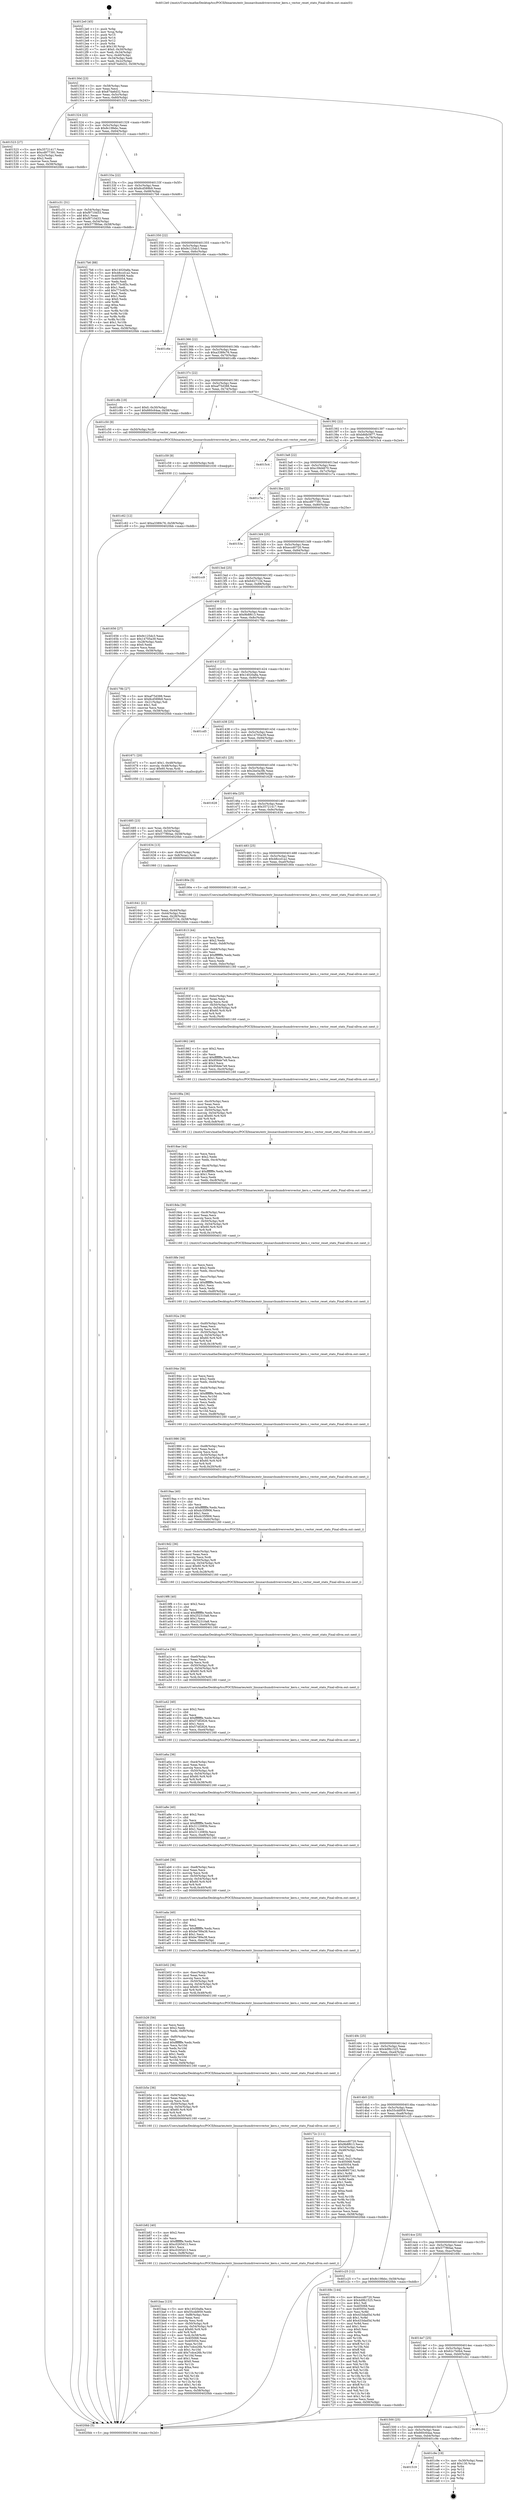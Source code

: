 digraph "0x4012e0" {
  label = "0x4012e0 (/mnt/c/Users/mathe/Desktop/tcc/POCII/binaries/extr_linuxarchumdriversvector_kern.c_vector_reset_stats_Final-ollvm.out::main(0))"
  labelloc = "t"
  node[shape=record]

  Entry [label="",width=0.3,height=0.3,shape=circle,fillcolor=black,style=filled]
  "0x40130d" [label="{
     0x40130d [23]\l
     | [instrs]\l
     &nbsp;&nbsp;0x40130d \<+3\>: mov -0x58(%rbp),%eax\l
     &nbsp;&nbsp;0x401310 \<+2\>: mov %eax,%ecx\l
     &nbsp;&nbsp;0x401312 \<+6\>: sub $0x874a6d32,%ecx\l
     &nbsp;&nbsp;0x401318 \<+3\>: mov %eax,-0x5c(%rbp)\l
     &nbsp;&nbsp;0x40131b \<+3\>: mov %ecx,-0x60(%rbp)\l
     &nbsp;&nbsp;0x40131e \<+6\>: je 0000000000401523 \<main+0x243\>\l
  }"]
  "0x401523" [label="{
     0x401523 [27]\l
     | [instrs]\l
     &nbsp;&nbsp;0x401523 \<+5\>: mov $0x35721417,%eax\l
     &nbsp;&nbsp;0x401528 \<+5\>: mov $0xcd977391,%ecx\l
     &nbsp;&nbsp;0x40152d \<+3\>: mov -0x2c(%rbp),%edx\l
     &nbsp;&nbsp;0x401530 \<+3\>: cmp $0x2,%edx\l
     &nbsp;&nbsp;0x401533 \<+3\>: cmovne %ecx,%eax\l
     &nbsp;&nbsp;0x401536 \<+3\>: mov %eax,-0x58(%rbp)\l
     &nbsp;&nbsp;0x401539 \<+5\>: jmp 00000000004020bb \<main+0xddb\>\l
  }"]
  "0x401324" [label="{
     0x401324 [22]\l
     | [instrs]\l
     &nbsp;&nbsp;0x401324 \<+5\>: jmp 0000000000401329 \<main+0x49\>\l
     &nbsp;&nbsp;0x401329 \<+3\>: mov -0x5c(%rbp),%eax\l
     &nbsp;&nbsp;0x40132c \<+5\>: sub $0x8c19febc,%eax\l
     &nbsp;&nbsp;0x401331 \<+3\>: mov %eax,-0x64(%rbp)\l
     &nbsp;&nbsp;0x401334 \<+6\>: je 0000000000401c31 \<main+0x951\>\l
  }"]
  "0x4020bb" [label="{
     0x4020bb [5]\l
     | [instrs]\l
     &nbsp;&nbsp;0x4020bb \<+5\>: jmp 000000000040130d \<main+0x2d\>\l
  }"]
  "0x4012e0" [label="{
     0x4012e0 [45]\l
     | [instrs]\l
     &nbsp;&nbsp;0x4012e0 \<+1\>: push %rbp\l
     &nbsp;&nbsp;0x4012e1 \<+3\>: mov %rsp,%rbp\l
     &nbsp;&nbsp;0x4012e4 \<+2\>: push %r15\l
     &nbsp;&nbsp;0x4012e6 \<+2\>: push %r14\l
     &nbsp;&nbsp;0x4012e8 \<+2\>: push %r12\l
     &nbsp;&nbsp;0x4012ea \<+1\>: push %rbx\l
     &nbsp;&nbsp;0x4012eb \<+7\>: sub $0x130,%rsp\l
     &nbsp;&nbsp;0x4012f2 \<+7\>: movl $0x0,-0x30(%rbp)\l
     &nbsp;&nbsp;0x4012f9 \<+3\>: mov %edi,-0x34(%rbp)\l
     &nbsp;&nbsp;0x4012fc \<+4\>: mov %rsi,-0x40(%rbp)\l
     &nbsp;&nbsp;0x401300 \<+3\>: mov -0x34(%rbp),%edi\l
     &nbsp;&nbsp;0x401303 \<+3\>: mov %edi,-0x2c(%rbp)\l
     &nbsp;&nbsp;0x401306 \<+7\>: movl $0x874a6d32,-0x58(%rbp)\l
  }"]
  Exit [label="",width=0.3,height=0.3,shape=circle,fillcolor=black,style=filled,peripheries=2]
  "0x401c31" [label="{
     0x401c31 [31]\l
     | [instrs]\l
     &nbsp;&nbsp;0x401c31 \<+3\>: mov -0x54(%rbp),%eax\l
     &nbsp;&nbsp;0x401c34 \<+5\>: sub $0xf9710d33,%eax\l
     &nbsp;&nbsp;0x401c39 \<+3\>: add $0x1,%eax\l
     &nbsp;&nbsp;0x401c3c \<+5\>: add $0xf9710d33,%eax\l
     &nbsp;&nbsp;0x401c41 \<+3\>: mov %eax,-0x54(%rbp)\l
     &nbsp;&nbsp;0x401c44 \<+7\>: movl $0x577f60ae,-0x58(%rbp)\l
     &nbsp;&nbsp;0x401c4b \<+5\>: jmp 00000000004020bb \<main+0xddb\>\l
  }"]
  "0x40133a" [label="{
     0x40133a [22]\l
     | [instrs]\l
     &nbsp;&nbsp;0x40133a \<+5\>: jmp 000000000040133f \<main+0x5f\>\l
     &nbsp;&nbsp;0x40133f \<+3\>: mov -0x5c(%rbp),%eax\l
     &nbsp;&nbsp;0x401342 \<+5\>: sub $0x8cd589b9,%eax\l
     &nbsp;&nbsp;0x401347 \<+3\>: mov %eax,-0x68(%rbp)\l
     &nbsp;&nbsp;0x40134a \<+6\>: je 00000000004017b6 \<main+0x4d6\>\l
  }"]
  "0x401519" [label="{
     0x401519\l
  }", style=dashed]
  "0x4017b6" [label="{
     0x4017b6 [88]\l
     | [instrs]\l
     &nbsp;&nbsp;0x4017b6 \<+5\>: mov $0x14020a8a,%eax\l
     &nbsp;&nbsp;0x4017bb \<+5\>: mov $0x48ccd1a2,%ecx\l
     &nbsp;&nbsp;0x4017c0 \<+7\>: mov 0x405068,%edx\l
     &nbsp;&nbsp;0x4017c7 \<+7\>: mov 0x405054,%esi\l
     &nbsp;&nbsp;0x4017ce \<+2\>: mov %edx,%edi\l
     &nbsp;&nbsp;0x4017d0 \<+6\>: sub $0x773c6f3c,%edi\l
     &nbsp;&nbsp;0x4017d6 \<+3\>: sub $0x1,%edi\l
     &nbsp;&nbsp;0x4017d9 \<+6\>: add $0x773c6f3c,%edi\l
     &nbsp;&nbsp;0x4017df \<+3\>: imul %edi,%edx\l
     &nbsp;&nbsp;0x4017e2 \<+3\>: and $0x1,%edx\l
     &nbsp;&nbsp;0x4017e5 \<+3\>: cmp $0x0,%edx\l
     &nbsp;&nbsp;0x4017e8 \<+4\>: sete %r8b\l
     &nbsp;&nbsp;0x4017ec \<+3\>: cmp $0xa,%esi\l
     &nbsp;&nbsp;0x4017ef \<+4\>: setl %r9b\l
     &nbsp;&nbsp;0x4017f3 \<+3\>: mov %r8b,%r10b\l
     &nbsp;&nbsp;0x4017f6 \<+3\>: and %r9b,%r10b\l
     &nbsp;&nbsp;0x4017f9 \<+3\>: xor %r9b,%r8b\l
     &nbsp;&nbsp;0x4017fc \<+3\>: or %r8b,%r10b\l
     &nbsp;&nbsp;0x4017ff \<+4\>: test $0x1,%r10b\l
     &nbsp;&nbsp;0x401803 \<+3\>: cmovne %ecx,%eax\l
     &nbsp;&nbsp;0x401806 \<+3\>: mov %eax,-0x58(%rbp)\l
     &nbsp;&nbsp;0x401809 \<+5\>: jmp 00000000004020bb \<main+0xddb\>\l
  }"]
  "0x401350" [label="{
     0x401350 [22]\l
     | [instrs]\l
     &nbsp;&nbsp;0x401350 \<+5\>: jmp 0000000000401355 \<main+0x75\>\l
     &nbsp;&nbsp;0x401355 \<+3\>: mov -0x5c(%rbp),%eax\l
     &nbsp;&nbsp;0x401358 \<+5\>: sub $0x9c125dc3,%eax\l
     &nbsp;&nbsp;0x40135d \<+3\>: mov %eax,-0x6c(%rbp)\l
     &nbsp;&nbsp;0x401360 \<+6\>: je 0000000000401c6e \<main+0x98e\>\l
  }"]
  "0x401c9e" [label="{
     0x401c9e [19]\l
     | [instrs]\l
     &nbsp;&nbsp;0x401c9e \<+3\>: mov -0x30(%rbp),%eax\l
     &nbsp;&nbsp;0x401ca1 \<+7\>: add $0x130,%rsp\l
     &nbsp;&nbsp;0x401ca8 \<+1\>: pop %rbx\l
     &nbsp;&nbsp;0x401ca9 \<+2\>: pop %r12\l
     &nbsp;&nbsp;0x401cab \<+2\>: pop %r14\l
     &nbsp;&nbsp;0x401cad \<+2\>: pop %r15\l
     &nbsp;&nbsp;0x401caf \<+1\>: pop %rbp\l
     &nbsp;&nbsp;0x401cb0 \<+1\>: ret\l
  }"]
  "0x401c6e" [label="{
     0x401c6e\l
  }", style=dashed]
  "0x401366" [label="{
     0x401366 [22]\l
     | [instrs]\l
     &nbsp;&nbsp;0x401366 \<+5\>: jmp 000000000040136b \<main+0x8b\>\l
     &nbsp;&nbsp;0x40136b \<+3\>: mov -0x5c(%rbp),%eax\l
     &nbsp;&nbsp;0x40136e \<+5\>: sub $0xa3389c76,%eax\l
     &nbsp;&nbsp;0x401373 \<+3\>: mov %eax,-0x70(%rbp)\l
     &nbsp;&nbsp;0x401376 \<+6\>: je 0000000000401c8b \<main+0x9ab\>\l
  }"]
  "0x401500" [label="{
     0x401500 [25]\l
     | [instrs]\l
     &nbsp;&nbsp;0x401500 \<+5\>: jmp 0000000000401505 \<main+0x225\>\l
     &nbsp;&nbsp;0x401505 \<+3\>: mov -0x5c(%rbp),%eax\l
     &nbsp;&nbsp;0x401508 \<+5\>: sub $0x660c64aa,%eax\l
     &nbsp;&nbsp;0x40150d \<+6\>: mov %eax,-0xb4(%rbp)\l
     &nbsp;&nbsp;0x401513 \<+6\>: je 0000000000401c9e \<main+0x9be\>\l
  }"]
  "0x401c8b" [label="{
     0x401c8b [19]\l
     | [instrs]\l
     &nbsp;&nbsp;0x401c8b \<+7\>: movl $0x0,-0x30(%rbp)\l
     &nbsp;&nbsp;0x401c92 \<+7\>: movl $0x660c64aa,-0x58(%rbp)\l
     &nbsp;&nbsp;0x401c99 \<+5\>: jmp 00000000004020bb \<main+0xddb\>\l
  }"]
  "0x40137c" [label="{
     0x40137c [22]\l
     | [instrs]\l
     &nbsp;&nbsp;0x40137c \<+5\>: jmp 0000000000401381 \<main+0xa1\>\l
     &nbsp;&nbsp;0x401381 \<+3\>: mov -0x5c(%rbp),%eax\l
     &nbsp;&nbsp;0x401384 \<+5\>: sub $0xaf75d388,%eax\l
     &nbsp;&nbsp;0x401389 \<+3\>: mov %eax,-0x74(%rbp)\l
     &nbsp;&nbsp;0x40138c \<+6\>: je 0000000000401c50 \<main+0x970\>\l
  }"]
  "0x401cb1" [label="{
     0x401cb1\l
  }", style=dashed]
  "0x401c50" [label="{
     0x401c50 [9]\l
     | [instrs]\l
     &nbsp;&nbsp;0x401c50 \<+4\>: mov -0x50(%rbp),%rdi\l
     &nbsp;&nbsp;0x401c54 \<+5\>: call 0000000000401240 \<vector_reset_stats\>\l
     | [calls]\l
     &nbsp;&nbsp;0x401240 \{1\} (/mnt/c/Users/mathe/Desktop/tcc/POCII/binaries/extr_linuxarchumdriversvector_kern.c_vector_reset_stats_Final-ollvm.out::vector_reset_stats)\l
  }"]
  "0x401392" [label="{
     0x401392 [22]\l
     | [instrs]\l
     &nbsp;&nbsp;0x401392 \<+5\>: jmp 0000000000401397 \<main+0xb7\>\l
     &nbsp;&nbsp;0x401397 \<+3\>: mov -0x5c(%rbp),%eax\l
     &nbsp;&nbsp;0x40139a \<+5\>: sub $0xb8db5877,%eax\l
     &nbsp;&nbsp;0x40139f \<+3\>: mov %eax,-0x78(%rbp)\l
     &nbsp;&nbsp;0x4013a2 \<+6\>: je 00000000004015c4 \<main+0x2e4\>\l
  }"]
  "0x401c62" [label="{
     0x401c62 [12]\l
     | [instrs]\l
     &nbsp;&nbsp;0x401c62 \<+7\>: movl $0xa3389c76,-0x58(%rbp)\l
     &nbsp;&nbsp;0x401c69 \<+5\>: jmp 00000000004020bb \<main+0xddb\>\l
  }"]
  "0x4015c4" [label="{
     0x4015c4\l
  }", style=dashed]
  "0x4013a8" [label="{
     0x4013a8 [22]\l
     | [instrs]\l
     &nbsp;&nbsp;0x4013a8 \<+5\>: jmp 00000000004013ad \<main+0xcd\>\l
     &nbsp;&nbsp;0x4013ad \<+3\>: mov -0x5c(%rbp),%eax\l
     &nbsp;&nbsp;0x4013b0 \<+5\>: sub $0xc39d4670,%eax\l
     &nbsp;&nbsp;0x4013b5 \<+3\>: mov %eax,-0x7c(%rbp)\l
     &nbsp;&nbsp;0x4013b8 \<+6\>: je 0000000000401c7a \<main+0x99a\>\l
  }"]
  "0x401c59" [label="{
     0x401c59 [9]\l
     | [instrs]\l
     &nbsp;&nbsp;0x401c59 \<+4\>: mov -0x50(%rbp),%rdi\l
     &nbsp;&nbsp;0x401c5d \<+5\>: call 0000000000401030 \<free@plt\>\l
     | [calls]\l
     &nbsp;&nbsp;0x401030 \{1\} (unknown)\l
  }"]
  "0x401c7a" [label="{
     0x401c7a\l
  }", style=dashed]
  "0x4013be" [label="{
     0x4013be [22]\l
     | [instrs]\l
     &nbsp;&nbsp;0x4013be \<+5\>: jmp 00000000004013c3 \<main+0xe3\>\l
     &nbsp;&nbsp;0x4013c3 \<+3\>: mov -0x5c(%rbp),%eax\l
     &nbsp;&nbsp;0x4013c6 \<+5\>: sub $0xcd977391,%eax\l
     &nbsp;&nbsp;0x4013cb \<+3\>: mov %eax,-0x80(%rbp)\l
     &nbsp;&nbsp;0x4013ce \<+6\>: je 000000000040153e \<main+0x25e\>\l
  }"]
  "0x401baa" [label="{
     0x401baa [123]\l
     | [instrs]\l
     &nbsp;&nbsp;0x401baa \<+5\>: mov $0x14020a8a,%ecx\l
     &nbsp;&nbsp;0x401baf \<+5\>: mov $0x55cdd959,%edx\l
     &nbsp;&nbsp;0x401bb4 \<+6\>: mov -0xf8(%rbp),%esi\l
     &nbsp;&nbsp;0x401bba \<+3\>: imul %eax,%esi\l
     &nbsp;&nbsp;0x401bbd \<+3\>: movslq %esi,%rdi\l
     &nbsp;&nbsp;0x401bc0 \<+4\>: mov -0x50(%rbp),%r8\l
     &nbsp;&nbsp;0x401bc4 \<+4\>: movslq -0x54(%rbp),%r9\l
     &nbsp;&nbsp;0x401bc8 \<+4\>: imul $0x60,%r9,%r9\l
     &nbsp;&nbsp;0x401bcc \<+3\>: add %r9,%r8\l
     &nbsp;&nbsp;0x401bcf \<+4\>: mov %rdi,0x58(%r8)\l
     &nbsp;&nbsp;0x401bd3 \<+7\>: mov 0x405068,%eax\l
     &nbsp;&nbsp;0x401bda \<+7\>: mov 0x405054,%esi\l
     &nbsp;&nbsp;0x401be1 \<+3\>: mov %eax,%r10d\l
     &nbsp;&nbsp;0x401be4 \<+7\>: sub $0x7cdce26b,%r10d\l
     &nbsp;&nbsp;0x401beb \<+4\>: sub $0x1,%r10d\l
     &nbsp;&nbsp;0x401bef \<+7\>: add $0x7cdce26b,%r10d\l
     &nbsp;&nbsp;0x401bf6 \<+4\>: imul %r10d,%eax\l
     &nbsp;&nbsp;0x401bfa \<+3\>: and $0x1,%eax\l
     &nbsp;&nbsp;0x401bfd \<+3\>: cmp $0x0,%eax\l
     &nbsp;&nbsp;0x401c00 \<+4\>: sete %r11b\l
     &nbsp;&nbsp;0x401c04 \<+3\>: cmp $0xa,%esi\l
     &nbsp;&nbsp;0x401c07 \<+3\>: setl %bl\l
     &nbsp;&nbsp;0x401c0a \<+3\>: mov %r11b,%r14b\l
     &nbsp;&nbsp;0x401c0d \<+3\>: and %bl,%r14b\l
     &nbsp;&nbsp;0x401c10 \<+3\>: xor %bl,%r11b\l
     &nbsp;&nbsp;0x401c13 \<+3\>: or %r11b,%r14b\l
     &nbsp;&nbsp;0x401c16 \<+4\>: test $0x1,%r14b\l
     &nbsp;&nbsp;0x401c1a \<+3\>: cmovne %edx,%ecx\l
     &nbsp;&nbsp;0x401c1d \<+3\>: mov %ecx,-0x58(%rbp)\l
     &nbsp;&nbsp;0x401c20 \<+5\>: jmp 00000000004020bb \<main+0xddb\>\l
  }"]
  "0x40153e" [label="{
     0x40153e\l
  }", style=dashed]
  "0x4013d4" [label="{
     0x4013d4 [25]\l
     | [instrs]\l
     &nbsp;&nbsp;0x4013d4 \<+5\>: jmp 00000000004013d9 \<main+0xf9\>\l
     &nbsp;&nbsp;0x4013d9 \<+3\>: mov -0x5c(%rbp),%eax\l
     &nbsp;&nbsp;0x4013dc \<+5\>: sub $0xeccd0720,%eax\l
     &nbsp;&nbsp;0x4013e1 \<+6\>: mov %eax,-0x84(%rbp)\l
     &nbsp;&nbsp;0x4013e7 \<+6\>: je 0000000000401cc9 \<main+0x9e9\>\l
  }"]
  "0x401b82" [label="{
     0x401b82 [40]\l
     | [instrs]\l
     &nbsp;&nbsp;0x401b82 \<+5\>: mov $0x2,%ecx\l
     &nbsp;&nbsp;0x401b87 \<+1\>: cltd\l
     &nbsp;&nbsp;0x401b88 \<+2\>: idiv %ecx\l
     &nbsp;&nbsp;0x401b8a \<+6\>: imul $0xfffffffe,%edx,%ecx\l
     &nbsp;&nbsp;0x401b90 \<+6\>: sub $0xc0265d13,%ecx\l
     &nbsp;&nbsp;0x401b96 \<+3\>: add $0x1,%ecx\l
     &nbsp;&nbsp;0x401b99 \<+6\>: add $0xc0265d13,%ecx\l
     &nbsp;&nbsp;0x401b9f \<+6\>: mov %ecx,-0xf8(%rbp)\l
     &nbsp;&nbsp;0x401ba5 \<+5\>: call 0000000000401160 \<next_i\>\l
     | [calls]\l
     &nbsp;&nbsp;0x401160 \{1\} (/mnt/c/Users/mathe/Desktop/tcc/POCII/binaries/extr_linuxarchumdriversvector_kern.c_vector_reset_stats_Final-ollvm.out::next_i)\l
  }"]
  "0x401cc9" [label="{
     0x401cc9\l
  }", style=dashed]
  "0x4013ed" [label="{
     0x4013ed [25]\l
     | [instrs]\l
     &nbsp;&nbsp;0x4013ed \<+5\>: jmp 00000000004013f2 \<main+0x112\>\l
     &nbsp;&nbsp;0x4013f2 \<+3\>: mov -0x5c(%rbp),%eax\l
     &nbsp;&nbsp;0x4013f5 \<+5\>: sub $0xfc627134,%eax\l
     &nbsp;&nbsp;0x4013fa \<+6\>: mov %eax,-0x88(%rbp)\l
     &nbsp;&nbsp;0x401400 \<+6\>: je 0000000000401656 \<main+0x376\>\l
  }"]
  "0x401b5e" [label="{
     0x401b5e [36]\l
     | [instrs]\l
     &nbsp;&nbsp;0x401b5e \<+6\>: mov -0xf4(%rbp),%ecx\l
     &nbsp;&nbsp;0x401b64 \<+3\>: imul %eax,%ecx\l
     &nbsp;&nbsp;0x401b67 \<+3\>: movslq %ecx,%rdi\l
     &nbsp;&nbsp;0x401b6a \<+4\>: mov -0x50(%rbp),%r8\l
     &nbsp;&nbsp;0x401b6e \<+4\>: movslq -0x54(%rbp),%r9\l
     &nbsp;&nbsp;0x401b72 \<+4\>: imul $0x60,%r9,%r9\l
     &nbsp;&nbsp;0x401b76 \<+3\>: add %r9,%r8\l
     &nbsp;&nbsp;0x401b79 \<+4\>: mov %rdi,0x50(%r8)\l
     &nbsp;&nbsp;0x401b7d \<+5\>: call 0000000000401160 \<next_i\>\l
     | [calls]\l
     &nbsp;&nbsp;0x401160 \{1\} (/mnt/c/Users/mathe/Desktop/tcc/POCII/binaries/extr_linuxarchumdriversvector_kern.c_vector_reset_stats_Final-ollvm.out::next_i)\l
  }"]
  "0x401656" [label="{
     0x401656 [27]\l
     | [instrs]\l
     &nbsp;&nbsp;0x401656 \<+5\>: mov $0x9c125dc3,%eax\l
     &nbsp;&nbsp;0x40165b \<+5\>: mov $0x14705a39,%ecx\l
     &nbsp;&nbsp;0x401660 \<+3\>: mov -0x28(%rbp),%edx\l
     &nbsp;&nbsp;0x401663 \<+3\>: cmp $0x0,%edx\l
     &nbsp;&nbsp;0x401666 \<+3\>: cmove %ecx,%eax\l
     &nbsp;&nbsp;0x401669 \<+3\>: mov %eax,-0x58(%rbp)\l
     &nbsp;&nbsp;0x40166c \<+5\>: jmp 00000000004020bb \<main+0xddb\>\l
  }"]
  "0x401406" [label="{
     0x401406 [25]\l
     | [instrs]\l
     &nbsp;&nbsp;0x401406 \<+5\>: jmp 000000000040140b \<main+0x12b\>\l
     &nbsp;&nbsp;0x40140b \<+3\>: mov -0x5c(%rbp),%eax\l
     &nbsp;&nbsp;0x40140e \<+5\>: sub $0x9b8f613,%eax\l
     &nbsp;&nbsp;0x401413 \<+6\>: mov %eax,-0x8c(%rbp)\l
     &nbsp;&nbsp;0x401419 \<+6\>: je 000000000040179b \<main+0x4bb\>\l
  }"]
  "0x401b26" [label="{
     0x401b26 [56]\l
     | [instrs]\l
     &nbsp;&nbsp;0x401b26 \<+2\>: xor %ecx,%ecx\l
     &nbsp;&nbsp;0x401b28 \<+5\>: mov $0x2,%edx\l
     &nbsp;&nbsp;0x401b2d \<+6\>: mov %edx,-0xf0(%rbp)\l
     &nbsp;&nbsp;0x401b33 \<+1\>: cltd\l
     &nbsp;&nbsp;0x401b34 \<+6\>: mov -0xf0(%rbp),%esi\l
     &nbsp;&nbsp;0x401b3a \<+2\>: idiv %esi\l
     &nbsp;&nbsp;0x401b3c \<+6\>: imul $0xfffffffe,%edx,%edx\l
     &nbsp;&nbsp;0x401b42 \<+3\>: mov %ecx,%r10d\l
     &nbsp;&nbsp;0x401b45 \<+3\>: sub %edx,%r10d\l
     &nbsp;&nbsp;0x401b48 \<+2\>: mov %ecx,%edx\l
     &nbsp;&nbsp;0x401b4a \<+3\>: sub $0x1,%edx\l
     &nbsp;&nbsp;0x401b4d \<+3\>: add %edx,%r10d\l
     &nbsp;&nbsp;0x401b50 \<+3\>: sub %r10d,%ecx\l
     &nbsp;&nbsp;0x401b53 \<+6\>: mov %ecx,-0xf4(%rbp)\l
     &nbsp;&nbsp;0x401b59 \<+5\>: call 0000000000401160 \<next_i\>\l
     | [calls]\l
     &nbsp;&nbsp;0x401160 \{1\} (/mnt/c/Users/mathe/Desktop/tcc/POCII/binaries/extr_linuxarchumdriversvector_kern.c_vector_reset_stats_Final-ollvm.out::next_i)\l
  }"]
  "0x40179b" [label="{
     0x40179b [27]\l
     | [instrs]\l
     &nbsp;&nbsp;0x40179b \<+5\>: mov $0xaf75d388,%eax\l
     &nbsp;&nbsp;0x4017a0 \<+5\>: mov $0x8cd589b9,%ecx\l
     &nbsp;&nbsp;0x4017a5 \<+3\>: mov -0x21(%rbp),%dl\l
     &nbsp;&nbsp;0x4017a8 \<+3\>: test $0x1,%dl\l
     &nbsp;&nbsp;0x4017ab \<+3\>: cmovne %ecx,%eax\l
     &nbsp;&nbsp;0x4017ae \<+3\>: mov %eax,-0x58(%rbp)\l
     &nbsp;&nbsp;0x4017b1 \<+5\>: jmp 00000000004020bb \<main+0xddb\>\l
  }"]
  "0x40141f" [label="{
     0x40141f [25]\l
     | [instrs]\l
     &nbsp;&nbsp;0x40141f \<+5\>: jmp 0000000000401424 \<main+0x144\>\l
     &nbsp;&nbsp;0x401424 \<+3\>: mov -0x5c(%rbp),%eax\l
     &nbsp;&nbsp;0x401427 \<+5\>: sub $0x14020a8a,%eax\l
     &nbsp;&nbsp;0x40142c \<+6\>: mov %eax,-0x90(%rbp)\l
     &nbsp;&nbsp;0x401432 \<+6\>: je 0000000000401cd5 \<main+0x9f5\>\l
  }"]
  "0x401b02" [label="{
     0x401b02 [36]\l
     | [instrs]\l
     &nbsp;&nbsp;0x401b02 \<+6\>: mov -0xec(%rbp),%ecx\l
     &nbsp;&nbsp;0x401b08 \<+3\>: imul %eax,%ecx\l
     &nbsp;&nbsp;0x401b0b \<+3\>: movslq %ecx,%rdi\l
     &nbsp;&nbsp;0x401b0e \<+4\>: mov -0x50(%rbp),%r8\l
     &nbsp;&nbsp;0x401b12 \<+4\>: movslq -0x54(%rbp),%r9\l
     &nbsp;&nbsp;0x401b16 \<+4\>: imul $0x60,%r9,%r9\l
     &nbsp;&nbsp;0x401b1a \<+3\>: add %r9,%r8\l
     &nbsp;&nbsp;0x401b1d \<+4\>: mov %rdi,0x48(%r8)\l
     &nbsp;&nbsp;0x401b21 \<+5\>: call 0000000000401160 \<next_i\>\l
     | [calls]\l
     &nbsp;&nbsp;0x401160 \{1\} (/mnt/c/Users/mathe/Desktop/tcc/POCII/binaries/extr_linuxarchumdriversvector_kern.c_vector_reset_stats_Final-ollvm.out::next_i)\l
  }"]
  "0x401cd5" [label="{
     0x401cd5\l
  }", style=dashed]
  "0x401438" [label="{
     0x401438 [25]\l
     | [instrs]\l
     &nbsp;&nbsp;0x401438 \<+5\>: jmp 000000000040143d \<main+0x15d\>\l
     &nbsp;&nbsp;0x40143d \<+3\>: mov -0x5c(%rbp),%eax\l
     &nbsp;&nbsp;0x401440 \<+5\>: sub $0x14705a39,%eax\l
     &nbsp;&nbsp;0x401445 \<+6\>: mov %eax,-0x94(%rbp)\l
     &nbsp;&nbsp;0x40144b \<+6\>: je 0000000000401671 \<main+0x391\>\l
  }"]
  "0x401ada" [label="{
     0x401ada [40]\l
     | [instrs]\l
     &nbsp;&nbsp;0x401ada \<+5\>: mov $0x2,%ecx\l
     &nbsp;&nbsp;0x401adf \<+1\>: cltd\l
     &nbsp;&nbsp;0x401ae0 \<+2\>: idiv %ecx\l
     &nbsp;&nbsp;0x401ae2 \<+6\>: imul $0xfffffffe,%edx,%ecx\l
     &nbsp;&nbsp;0x401ae8 \<+6\>: sub $0xbe789a38,%ecx\l
     &nbsp;&nbsp;0x401aee \<+3\>: add $0x1,%ecx\l
     &nbsp;&nbsp;0x401af1 \<+6\>: add $0xbe789a38,%ecx\l
     &nbsp;&nbsp;0x401af7 \<+6\>: mov %ecx,-0xec(%rbp)\l
     &nbsp;&nbsp;0x401afd \<+5\>: call 0000000000401160 \<next_i\>\l
     | [calls]\l
     &nbsp;&nbsp;0x401160 \{1\} (/mnt/c/Users/mathe/Desktop/tcc/POCII/binaries/extr_linuxarchumdriversvector_kern.c_vector_reset_stats_Final-ollvm.out::next_i)\l
  }"]
  "0x401671" [label="{
     0x401671 [20]\l
     | [instrs]\l
     &nbsp;&nbsp;0x401671 \<+7\>: movl $0x1,-0x48(%rbp)\l
     &nbsp;&nbsp;0x401678 \<+4\>: movslq -0x48(%rbp),%rax\l
     &nbsp;&nbsp;0x40167c \<+4\>: imul $0x60,%rax,%rdi\l
     &nbsp;&nbsp;0x401680 \<+5\>: call 0000000000401050 \<malloc@plt\>\l
     | [calls]\l
     &nbsp;&nbsp;0x401050 \{1\} (unknown)\l
  }"]
  "0x401451" [label="{
     0x401451 [25]\l
     | [instrs]\l
     &nbsp;&nbsp;0x401451 \<+5\>: jmp 0000000000401456 \<main+0x176\>\l
     &nbsp;&nbsp;0x401456 \<+3\>: mov -0x5c(%rbp),%eax\l
     &nbsp;&nbsp;0x401459 \<+5\>: sub $0x2be5a3fb,%eax\l
     &nbsp;&nbsp;0x40145e \<+6\>: mov %eax,-0x98(%rbp)\l
     &nbsp;&nbsp;0x401464 \<+6\>: je 0000000000401628 \<main+0x348\>\l
  }"]
  "0x401ab6" [label="{
     0x401ab6 [36]\l
     | [instrs]\l
     &nbsp;&nbsp;0x401ab6 \<+6\>: mov -0xe8(%rbp),%ecx\l
     &nbsp;&nbsp;0x401abc \<+3\>: imul %eax,%ecx\l
     &nbsp;&nbsp;0x401abf \<+3\>: movslq %ecx,%rdi\l
     &nbsp;&nbsp;0x401ac2 \<+4\>: mov -0x50(%rbp),%r8\l
     &nbsp;&nbsp;0x401ac6 \<+4\>: movslq -0x54(%rbp),%r9\l
     &nbsp;&nbsp;0x401aca \<+4\>: imul $0x60,%r9,%r9\l
     &nbsp;&nbsp;0x401ace \<+3\>: add %r9,%r8\l
     &nbsp;&nbsp;0x401ad1 \<+4\>: mov %rdi,0x40(%r8)\l
     &nbsp;&nbsp;0x401ad5 \<+5\>: call 0000000000401160 \<next_i\>\l
     | [calls]\l
     &nbsp;&nbsp;0x401160 \{1\} (/mnt/c/Users/mathe/Desktop/tcc/POCII/binaries/extr_linuxarchumdriversvector_kern.c_vector_reset_stats_Final-ollvm.out::next_i)\l
  }"]
  "0x401628" [label="{
     0x401628\l
  }", style=dashed]
  "0x40146a" [label="{
     0x40146a [25]\l
     | [instrs]\l
     &nbsp;&nbsp;0x40146a \<+5\>: jmp 000000000040146f \<main+0x18f\>\l
     &nbsp;&nbsp;0x40146f \<+3\>: mov -0x5c(%rbp),%eax\l
     &nbsp;&nbsp;0x401472 \<+5\>: sub $0x35721417,%eax\l
     &nbsp;&nbsp;0x401477 \<+6\>: mov %eax,-0x9c(%rbp)\l
     &nbsp;&nbsp;0x40147d \<+6\>: je 0000000000401634 \<main+0x354\>\l
  }"]
  "0x401a8e" [label="{
     0x401a8e [40]\l
     | [instrs]\l
     &nbsp;&nbsp;0x401a8e \<+5\>: mov $0x2,%ecx\l
     &nbsp;&nbsp;0x401a93 \<+1\>: cltd\l
     &nbsp;&nbsp;0x401a94 \<+2\>: idiv %ecx\l
     &nbsp;&nbsp;0x401a96 \<+6\>: imul $0xfffffffe,%edx,%ecx\l
     &nbsp;&nbsp;0x401a9c \<+6\>: sub $0x3112085b,%ecx\l
     &nbsp;&nbsp;0x401aa2 \<+3\>: add $0x1,%ecx\l
     &nbsp;&nbsp;0x401aa5 \<+6\>: add $0x3112085b,%ecx\l
     &nbsp;&nbsp;0x401aab \<+6\>: mov %ecx,-0xe8(%rbp)\l
     &nbsp;&nbsp;0x401ab1 \<+5\>: call 0000000000401160 \<next_i\>\l
     | [calls]\l
     &nbsp;&nbsp;0x401160 \{1\} (/mnt/c/Users/mathe/Desktop/tcc/POCII/binaries/extr_linuxarchumdriversvector_kern.c_vector_reset_stats_Final-ollvm.out::next_i)\l
  }"]
  "0x401634" [label="{
     0x401634 [13]\l
     | [instrs]\l
     &nbsp;&nbsp;0x401634 \<+4\>: mov -0x40(%rbp),%rax\l
     &nbsp;&nbsp;0x401638 \<+4\>: mov 0x8(%rax),%rdi\l
     &nbsp;&nbsp;0x40163c \<+5\>: call 0000000000401060 \<atoi@plt\>\l
     | [calls]\l
     &nbsp;&nbsp;0x401060 \{1\} (unknown)\l
  }"]
  "0x401483" [label="{
     0x401483 [25]\l
     | [instrs]\l
     &nbsp;&nbsp;0x401483 \<+5\>: jmp 0000000000401488 \<main+0x1a8\>\l
     &nbsp;&nbsp;0x401488 \<+3\>: mov -0x5c(%rbp),%eax\l
     &nbsp;&nbsp;0x40148b \<+5\>: sub $0x48ccd1a2,%eax\l
     &nbsp;&nbsp;0x401490 \<+6\>: mov %eax,-0xa0(%rbp)\l
     &nbsp;&nbsp;0x401496 \<+6\>: je 000000000040180e \<main+0x52e\>\l
  }"]
  "0x401641" [label="{
     0x401641 [21]\l
     | [instrs]\l
     &nbsp;&nbsp;0x401641 \<+3\>: mov %eax,-0x44(%rbp)\l
     &nbsp;&nbsp;0x401644 \<+3\>: mov -0x44(%rbp),%eax\l
     &nbsp;&nbsp;0x401647 \<+3\>: mov %eax,-0x28(%rbp)\l
     &nbsp;&nbsp;0x40164a \<+7\>: movl $0xfc627134,-0x58(%rbp)\l
     &nbsp;&nbsp;0x401651 \<+5\>: jmp 00000000004020bb \<main+0xddb\>\l
  }"]
  "0x401685" [label="{
     0x401685 [23]\l
     | [instrs]\l
     &nbsp;&nbsp;0x401685 \<+4\>: mov %rax,-0x50(%rbp)\l
     &nbsp;&nbsp;0x401689 \<+7\>: movl $0x0,-0x54(%rbp)\l
     &nbsp;&nbsp;0x401690 \<+7\>: movl $0x577f60ae,-0x58(%rbp)\l
     &nbsp;&nbsp;0x401697 \<+5\>: jmp 00000000004020bb \<main+0xddb\>\l
  }"]
  "0x401a6a" [label="{
     0x401a6a [36]\l
     | [instrs]\l
     &nbsp;&nbsp;0x401a6a \<+6\>: mov -0xe4(%rbp),%ecx\l
     &nbsp;&nbsp;0x401a70 \<+3\>: imul %eax,%ecx\l
     &nbsp;&nbsp;0x401a73 \<+3\>: movslq %ecx,%rdi\l
     &nbsp;&nbsp;0x401a76 \<+4\>: mov -0x50(%rbp),%r8\l
     &nbsp;&nbsp;0x401a7a \<+4\>: movslq -0x54(%rbp),%r9\l
     &nbsp;&nbsp;0x401a7e \<+4\>: imul $0x60,%r9,%r9\l
     &nbsp;&nbsp;0x401a82 \<+3\>: add %r9,%r8\l
     &nbsp;&nbsp;0x401a85 \<+4\>: mov %rdi,0x38(%r8)\l
     &nbsp;&nbsp;0x401a89 \<+5\>: call 0000000000401160 \<next_i\>\l
     | [calls]\l
     &nbsp;&nbsp;0x401160 \{1\} (/mnt/c/Users/mathe/Desktop/tcc/POCII/binaries/extr_linuxarchumdriversvector_kern.c_vector_reset_stats_Final-ollvm.out::next_i)\l
  }"]
  "0x40180e" [label="{
     0x40180e [5]\l
     | [instrs]\l
     &nbsp;&nbsp;0x40180e \<+5\>: call 0000000000401160 \<next_i\>\l
     | [calls]\l
     &nbsp;&nbsp;0x401160 \{1\} (/mnt/c/Users/mathe/Desktop/tcc/POCII/binaries/extr_linuxarchumdriversvector_kern.c_vector_reset_stats_Final-ollvm.out::next_i)\l
  }"]
  "0x40149c" [label="{
     0x40149c [25]\l
     | [instrs]\l
     &nbsp;&nbsp;0x40149c \<+5\>: jmp 00000000004014a1 \<main+0x1c1\>\l
     &nbsp;&nbsp;0x4014a1 \<+3\>: mov -0x5c(%rbp),%eax\l
     &nbsp;&nbsp;0x4014a4 \<+5\>: sub $0x4d9b1525,%eax\l
     &nbsp;&nbsp;0x4014a9 \<+6\>: mov %eax,-0xa4(%rbp)\l
     &nbsp;&nbsp;0x4014af \<+6\>: je 000000000040172c \<main+0x44c\>\l
  }"]
  "0x401a42" [label="{
     0x401a42 [40]\l
     | [instrs]\l
     &nbsp;&nbsp;0x401a42 \<+5\>: mov $0x2,%ecx\l
     &nbsp;&nbsp;0x401a47 \<+1\>: cltd\l
     &nbsp;&nbsp;0x401a48 \<+2\>: idiv %ecx\l
     &nbsp;&nbsp;0x401a4a \<+6\>: imul $0xfffffffe,%edx,%ecx\l
     &nbsp;&nbsp;0x401a50 \<+6\>: add $0x57df2826,%ecx\l
     &nbsp;&nbsp;0x401a56 \<+3\>: add $0x1,%ecx\l
     &nbsp;&nbsp;0x401a59 \<+6\>: sub $0x57df2826,%ecx\l
     &nbsp;&nbsp;0x401a5f \<+6\>: mov %ecx,-0xe4(%rbp)\l
     &nbsp;&nbsp;0x401a65 \<+5\>: call 0000000000401160 \<next_i\>\l
     | [calls]\l
     &nbsp;&nbsp;0x401160 \{1\} (/mnt/c/Users/mathe/Desktop/tcc/POCII/binaries/extr_linuxarchumdriversvector_kern.c_vector_reset_stats_Final-ollvm.out::next_i)\l
  }"]
  "0x40172c" [label="{
     0x40172c [111]\l
     | [instrs]\l
     &nbsp;&nbsp;0x40172c \<+5\>: mov $0xeccd0720,%eax\l
     &nbsp;&nbsp;0x401731 \<+5\>: mov $0x9b8f613,%ecx\l
     &nbsp;&nbsp;0x401736 \<+3\>: mov -0x54(%rbp),%edx\l
     &nbsp;&nbsp;0x401739 \<+3\>: cmp -0x48(%rbp),%edx\l
     &nbsp;&nbsp;0x40173c \<+4\>: setl %sil\l
     &nbsp;&nbsp;0x401740 \<+4\>: and $0x1,%sil\l
     &nbsp;&nbsp;0x401744 \<+4\>: mov %sil,-0x21(%rbp)\l
     &nbsp;&nbsp;0x401748 \<+7\>: mov 0x405068,%edx\l
     &nbsp;&nbsp;0x40174f \<+7\>: mov 0x405054,%edi\l
     &nbsp;&nbsp;0x401756 \<+3\>: mov %edx,%r8d\l
     &nbsp;&nbsp;0x401759 \<+7\>: sub $0x90857341,%r8d\l
     &nbsp;&nbsp;0x401760 \<+4\>: sub $0x1,%r8d\l
     &nbsp;&nbsp;0x401764 \<+7\>: add $0x90857341,%r8d\l
     &nbsp;&nbsp;0x40176b \<+4\>: imul %r8d,%edx\l
     &nbsp;&nbsp;0x40176f \<+3\>: and $0x1,%edx\l
     &nbsp;&nbsp;0x401772 \<+3\>: cmp $0x0,%edx\l
     &nbsp;&nbsp;0x401775 \<+4\>: sete %sil\l
     &nbsp;&nbsp;0x401779 \<+3\>: cmp $0xa,%edi\l
     &nbsp;&nbsp;0x40177c \<+4\>: setl %r9b\l
     &nbsp;&nbsp;0x401780 \<+3\>: mov %sil,%r10b\l
     &nbsp;&nbsp;0x401783 \<+3\>: and %r9b,%r10b\l
     &nbsp;&nbsp;0x401786 \<+3\>: xor %r9b,%sil\l
     &nbsp;&nbsp;0x401789 \<+3\>: or %sil,%r10b\l
     &nbsp;&nbsp;0x40178c \<+4\>: test $0x1,%r10b\l
     &nbsp;&nbsp;0x401790 \<+3\>: cmovne %ecx,%eax\l
     &nbsp;&nbsp;0x401793 \<+3\>: mov %eax,-0x58(%rbp)\l
     &nbsp;&nbsp;0x401796 \<+5\>: jmp 00000000004020bb \<main+0xddb\>\l
  }"]
  "0x4014b5" [label="{
     0x4014b5 [25]\l
     | [instrs]\l
     &nbsp;&nbsp;0x4014b5 \<+5\>: jmp 00000000004014ba \<main+0x1da\>\l
     &nbsp;&nbsp;0x4014ba \<+3\>: mov -0x5c(%rbp),%eax\l
     &nbsp;&nbsp;0x4014bd \<+5\>: sub $0x55cdd959,%eax\l
     &nbsp;&nbsp;0x4014c2 \<+6\>: mov %eax,-0xa8(%rbp)\l
     &nbsp;&nbsp;0x4014c8 \<+6\>: je 0000000000401c25 \<main+0x945\>\l
  }"]
  "0x401a1e" [label="{
     0x401a1e [36]\l
     | [instrs]\l
     &nbsp;&nbsp;0x401a1e \<+6\>: mov -0xe0(%rbp),%ecx\l
     &nbsp;&nbsp;0x401a24 \<+3\>: imul %eax,%ecx\l
     &nbsp;&nbsp;0x401a27 \<+3\>: movslq %ecx,%rdi\l
     &nbsp;&nbsp;0x401a2a \<+4\>: mov -0x50(%rbp),%r8\l
     &nbsp;&nbsp;0x401a2e \<+4\>: movslq -0x54(%rbp),%r9\l
     &nbsp;&nbsp;0x401a32 \<+4\>: imul $0x60,%r9,%r9\l
     &nbsp;&nbsp;0x401a36 \<+3\>: add %r9,%r8\l
     &nbsp;&nbsp;0x401a39 \<+4\>: mov %rdi,0x30(%r8)\l
     &nbsp;&nbsp;0x401a3d \<+5\>: call 0000000000401160 \<next_i\>\l
     | [calls]\l
     &nbsp;&nbsp;0x401160 \{1\} (/mnt/c/Users/mathe/Desktop/tcc/POCII/binaries/extr_linuxarchumdriversvector_kern.c_vector_reset_stats_Final-ollvm.out::next_i)\l
  }"]
  "0x401c25" [label="{
     0x401c25 [12]\l
     | [instrs]\l
     &nbsp;&nbsp;0x401c25 \<+7\>: movl $0x8c19febc,-0x58(%rbp)\l
     &nbsp;&nbsp;0x401c2c \<+5\>: jmp 00000000004020bb \<main+0xddb\>\l
  }"]
  "0x4014ce" [label="{
     0x4014ce [25]\l
     | [instrs]\l
     &nbsp;&nbsp;0x4014ce \<+5\>: jmp 00000000004014d3 \<main+0x1f3\>\l
     &nbsp;&nbsp;0x4014d3 \<+3\>: mov -0x5c(%rbp),%eax\l
     &nbsp;&nbsp;0x4014d6 \<+5\>: sub $0x577f60ae,%eax\l
     &nbsp;&nbsp;0x4014db \<+6\>: mov %eax,-0xac(%rbp)\l
     &nbsp;&nbsp;0x4014e1 \<+6\>: je 000000000040169c \<main+0x3bc\>\l
  }"]
  "0x4019f6" [label="{
     0x4019f6 [40]\l
     | [instrs]\l
     &nbsp;&nbsp;0x4019f6 \<+5\>: mov $0x2,%ecx\l
     &nbsp;&nbsp;0x4019fb \<+1\>: cltd\l
     &nbsp;&nbsp;0x4019fc \<+2\>: idiv %ecx\l
     &nbsp;&nbsp;0x4019fe \<+6\>: imul $0xfffffffe,%edx,%ecx\l
     &nbsp;&nbsp;0x401a04 \<+6\>: sub $0x252310a8,%ecx\l
     &nbsp;&nbsp;0x401a0a \<+3\>: add $0x1,%ecx\l
     &nbsp;&nbsp;0x401a0d \<+6\>: add $0x252310a8,%ecx\l
     &nbsp;&nbsp;0x401a13 \<+6\>: mov %ecx,-0xe0(%rbp)\l
     &nbsp;&nbsp;0x401a19 \<+5\>: call 0000000000401160 \<next_i\>\l
     | [calls]\l
     &nbsp;&nbsp;0x401160 \{1\} (/mnt/c/Users/mathe/Desktop/tcc/POCII/binaries/extr_linuxarchumdriversvector_kern.c_vector_reset_stats_Final-ollvm.out::next_i)\l
  }"]
  "0x40169c" [label="{
     0x40169c [144]\l
     | [instrs]\l
     &nbsp;&nbsp;0x40169c \<+5\>: mov $0xeccd0720,%eax\l
     &nbsp;&nbsp;0x4016a1 \<+5\>: mov $0x4d9b1525,%ecx\l
     &nbsp;&nbsp;0x4016a6 \<+2\>: mov $0x1,%dl\l
     &nbsp;&nbsp;0x4016a8 \<+7\>: mov 0x405068,%esi\l
     &nbsp;&nbsp;0x4016af \<+7\>: mov 0x405054,%edi\l
     &nbsp;&nbsp;0x4016b6 \<+3\>: mov %esi,%r8d\l
     &nbsp;&nbsp;0x4016b9 \<+7\>: sub $0x433dad5d,%r8d\l
     &nbsp;&nbsp;0x4016c0 \<+4\>: sub $0x1,%r8d\l
     &nbsp;&nbsp;0x4016c4 \<+7\>: add $0x433dad5d,%r8d\l
     &nbsp;&nbsp;0x4016cb \<+4\>: imul %r8d,%esi\l
     &nbsp;&nbsp;0x4016cf \<+3\>: and $0x1,%esi\l
     &nbsp;&nbsp;0x4016d2 \<+3\>: cmp $0x0,%esi\l
     &nbsp;&nbsp;0x4016d5 \<+4\>: sete %r9b\l
     &nbsp;&nbsp;0x4016d9 \<+3\>: cmp $0xa,%edi\l
     &nbsp;&nbsp;0x4016dc \<+4\>: setl %r10b\l
     &nbsp;&nbsp;0x4016e0 \<+3\>: mov %r9b,%r11b\l
     &nbsp;&nbsp;0x4016e3 \<+4\>: xor $0xff,%r11b\l
     &nbsp;&nbsp;0x4016e7 \<+3\>: mov %r10b,%bl\l
     &nbsp;&nbsp;0x4016ea \<+3\>: xor $0xff,%bl\l
     &nbsp;&nbsp;0x4016ed \<+3\>: xor $0x0,%dl\l
     &nbsp;&nbsp;0x4016f0 \<+3\>: mov %r11b,%r14b\l
     &nbsp;&nbsp;0x4016f3 \<+4\>: and $0x0,%r14b\l
     &nbsp;&nbsp;0x4016f7 \<+3\>: and %dl,%r9b\l
     &nbsp;&nbsp;0x4016fa \<+3\>: mov %bl,%r15b\l
     &nbsp;&nbsp;0x4016fd \<+4\>: and $0x0,%r15b\l
     &nbsp;&nbsp;0x401701 \<+3\>: and %dl,%r10b\l
     &nbsp;&nbsp;0x401704 \<+3\>: or %r9b,%r14b\l
     &nbsp;&nbsp;0x401707 \<+3\>: or %r10b,%r15b\l
     &nbsp;&nbsp;0x40170a \<+3\>: xor %r15b,%r14b\l
     &nbsp;&nbsp;0x40170d \<+3\>: or %bl,%r11b\l
     &nbsp;&nbsp;0x401710 \<+4\>: xor $0xff,%r11b\l
     &nbsp;&nbsp;0x401714 \<+3\>: or $0x0,%dl\l
     &nbsp;&nbsp;0x401717 \<+3\>: and %dl,%r11b\l
     &nbsp;&nbsp;0x40171a \<+3\>: or %r11b,%r14b\l
     &nbsp;&nbsp;0x40171d \<+4\>: test $0x1,%r14b\l
     &nbsp;&nbsp;0x401721 \<+3\>: cmovne %ecx,%eax\l
     &nbsp;&nbsp;0x401724 \<+3\>: mov %eax,-0x58(%rbp)\l
     &nbsp;&nbsp;0x401727 \<+5\>: jmp 00000000004020bb \<main+0xddb\>\l
  }"]
  "0x4014e7" [label="{
     0x4014e7 [25]\l
     | [instrs]\l
     &nbsp;&nbsp;0x4014e7 \<+5\>: jmp 00000000004014ec \<main+0x20c\>\l
     &nbsp;&nbsp;0x4014ec \<+3\>: mov -0x5c(%rbp),%eax\l
     &nbsp;&nbsp;0x4014ef \<+5\>: sub $0x62c7b0b4,%eax\l
     &nbsp;&nbsp;0x4014f4 \<+6\>: mov %eax,-0xb0(%rbp)\l
     &nbsp;&nbsp;0x4014fa \<+6\>: je 0000000000401cb1 \<main+0x9d1\>\l
  }"]
  "0x401813" [label="{
     0x401813 [44]\l
     | [instrs]\l
     &nbsp;&nbsp;0x401813 \<+2\>: xor %ecx,%ecx\l
     &nbsp;&nbsp;0x401815 \<+5\>: mov $0x2,%edx\l
     &nbsp;&nbsp;0x40181a \<+6\>: mov %edx,-0xb8(%rbp)\l
     &nbsp;&nbsp;0x401820 \<+1\>: cltd\l
     &nbsp;&nbsp;0x401821 \<+6\>: mov -0xb8(%rbp),%esi\l
     &nbsp;&nbsp;0x401827 \<+2\>: idiv %esi\l
     &nbsp;&nbsp;0x401829 \<+6\>: imul $0xfffffffe,%edx,%edx\l
     &nbsp;&nbsp;0x40182f \<+3\>: sub $0x1,%ecx\l
     &nbsp;&nbsp;0x401832 \<+2\>: sub %ecx,%edx\l
     &nbsp;&nbsp;0x401834 \<+6\>: mov %edx,-0xbc(%rbp)\l
     &nbsp;&nbsp;0x40183a \<+5\>: call 0000000000401160 \<next_i\>\l
     | [calls]\l
     &nbsp;&nbsp;0x401160 \{1\} (/mnt/c/Users/mathe/Desktop/tcc/POCII/binaries/extr_linuxarchumdriversvector_kern.c_vector_reset_stats_Final-ollvm.out::next_i)\l
  }"]
  "0x40183f" [label="{
     0x40183f [35]\l
     | [instrs]\l
     &nbsp;&nbsp;0x40183f \<+6\>: mov -0xbc(%rbp),%ecx\l
     &nbsp;&nbsp;0x401845 \<+3\>: imul %eax,%ecx\l
     &nbsp;&nbsp;0x401848 \<+3\>: movslq %ecx,%rdi\l
     &nbsp;&nbsp;0x40184b \<+4\>: mov -0x50(%rbp),%r8\l
     &nbsp;&nbsp;0x40184f \<+4\>: movslq -0x54(%rbp),%r9\l
     &nbsp;&nbsp;0x401853 \<+4\>: imul $0x60,%r9,%r9\l
     &nbsp;&nbsp;0x401857 \<+3\>: add %r9,%r8\l
     &nbsp;&nbsp;0x40185a \<+3\>: mov %rdi,(%r8)\l
     &nbsp;&nbsp;0x40185d \<+5\>: call 0000000000401160 \<next_i\>\l
     | [calls]\l
     &nbsp;&nbsp;0x401160 \{1\} (/mnt/c/Users/mathe/Desktop/tcc/POCII/binaries/extr_linuxarchumdriversvector_kern.c_vector_reset_stats_Final-ollvm.out::next_i)\l
  }"]
  "0x401862" [label="{
     0x401862 [40]\l
     | [instrs]\l
     &nbsp;&nbsp;0x401862 \<+5\>: mov $0x2,%ecx\l
     &nbsp;&nbsp;0x401867 \<+1\>: cltd\l
     &nbsp;&nbsp;0x401868 \<+2\>: idiv %ecx\l
     &nbsp;&nbsp;0x40186a \<+6\>: imul $0xfffffffe,%edx,%ecx\l
     &nbsp;&nbsp;0x401870 \<+6\>: add $0x956de7e9,%ecx\l
     &nbsp;&nbsp;0x401876 \<+3\>: add $0x1,%ecx\l
     &nbsp;&nbsp;0x401879 \<+6\>: sub $0x956de7e9,%ecx\l
     &nbsp;&nbsp;0x40187f \<+6\>: mov %ecx,-0xc0(%rbp)\l
     &nbsp;&nbsp;0x401885 \<+5\>: call 0000000000401160 \<next_i\>\l
     | [calls]\l
     &nbsp;&nbsp;0x401160 \{1\} (/mnt/c/Users/mathe/Desktop/tcc/POCII/binaries/extr_linuxarchumdriversvector_kern.c_vector_reset_stats_Final-ollvm.out::next_i)\l
  }"]
  "0x40188a" [label="{
     0x40188a [36]\l
     | [instrs]\l
     &nbsp;&nbsp;0x40188a \<+6\>: mov -0xc0(%rbp),%ecx\l
     &nbsp;&nbsp;0x401890 \<+3\>: imul %eax,%ecx\l
     &nbsp;&nbsp;0x401893 \<+3\>: movslq %ecx,%rdi\l
     &nbsp;&nbsp;0x401896 \<+4\>: mov -0x50(%rbp),%r8\l
     &nbsp;&nbsp;0x40189a \<+4\>: movslq -0x54(%rbp),%r9\l
     &nbsp;&nbsp;0x40189e \<+4\>: imul $0x60,%r9,%r9\l
     &nbsp;&nbsp;0x4018a2 \<+3\>: add %r9,%r8\l
     &nbsp;&nbsp;0x4018a5 \<+4\>: mov %rdi,0x8(%r8)\l
     &nbsp;&nbsp;0x4018a9 \<+5\>: call 0000000000401160 \<next_i\>\l
     | [calls]\l
     &nbsp;&nbsp;0x401160 \{1\} (/mnt/c/Users/mathe/Desktop/tcc/POCII/binaries/extr_linuxarchumdriversvector_kern.c_vector_reset_stats_Final-ollvm.out::next_i)\l
  }"]
  "0x4018ae" [label="{
     0x4018ae [44]\l
     | [instrs]\l
     &nbsp;&nbsp;0x4018ae \<+2\>: xor %ecx,%ecx\l
     &nbsp;&nbsp;0x4018b0 \<+5\>: mov $0x2,%edx\l
     &nbsp;&nbsp;0x4018b5 \<+6\>: mov %edx,-0xc4(%rbp)\l
     &nbsp;&nbsp;0x4018bb \<+1\>: cltd\l
     &nbsp;&nbsp;0x4018bc \<+6\>: mov -0xc4(%rbp),%esi\l
     &nbsp;&nbsp;0x4018c2 \<+2\>: idiv %esi\l
     &nbsp;&nbsp;0x4018c4 \<+6\>: imul $0xfffffffe,%edx,%edx\l
     &nbsp;&nbsp;0x4018ca \<+3\>: sub $0x1,%ecx\l
     &nbsp;&nbsp;0x4018cd \<+2\>: sub %ecx,%edx\l
     &nbsp;&nbsp;0x4018cf \<+6\>: mov %edx,-0xc8(%rbp)\l
     &nbsp;&nbsp;0x4018d5 \<+5\>: call 0000000000401160 \<next_i\>\l
     | [calls]\l
     &nbsp;&nbsp;0x401160 \{1\} (/mnt/c/Users/mathe/Desktop/tcc/POCII/binaries/extr_linuxarchumdriversvector_kern.c_vector_reset_stats_Final-ollvm.out::next_i)\l
  }"]
  "0x4018da" [label="{
     0x4018da [36]\l
     | [instrs]\l
     &nbsp;&nbsp;0x4018da \<+6\>: mov -0xc8(%rbp),%ecx\l
     &nbsp;&nbsp;0x4018e0 \<+3\>: imul %eax,%ecx\l
     &nbsp;&nbsp;0x4018e3 \<+3\>: movslq %ecx,%rdi\l
     &nbsp;&nbsp;0x4018e6 \<+4\>: mov -0x50(%rbp),%r8\l
     &nbsp;&nbsp;0x4018ea \<+4\>: movslq -0x54(%rbp),%r9\l
     &nbsp;&nbsp;0x4018ee \<+4\>: imul $0x60,%r9,%r9\l
     &nbsp;&nbsp;0x4018f2 \<+3\>: add %r9,%r8\l
     &nbsp;&nbsp;0x4018f5 \<+4\>: mov %rdi,0x10(%r8)\l
     &nbsp;&nbsp;0x4018f9 \<+5\>: call 0000000000401160 \<next_i\>\l
     | [calls]\l
     &nbsp;&nbsp;0x401160 \{1\} (/mnt/c/Users/mathe/Desktop/tcc/POCII/binaries/extr_linuxarchumdriversvector_kern.c_vector_reset_stats_Final-ollvm.out::next_i)\l
  }"]
  "0x4018fe" [label="{
     0x4018fe [44]\l
     | [instrs]\l
     &nbsp;&nbsp;0x4018fe \<+2\>: xor %ecx,%ecx\l
     &nbsp;&nbsp;0x401900 \<+5\>: mov $0x2,%edx\l
     &nbsp;&nbsp;0x401905 \<+6\>: mov %edx,-0xcc(%rbp)\l
     &nbsp;&nbsp;0x40190b \<+1\>: cltd\l
     &nbsp;&nbsp;0x40190c \<+6\>: mov -0xcc(%rbp),%esi\l
     &nbsp;&nbsp;0x401912 \<+2\>: idiv %esi\l
     &nbsp;&nbsp;0x401914 \<+6\>: imul $0xfffffffe,%edx,%edx\l
     &nbsp;&nbsp;0x40191a \<+3\>: sub $0x1,%ecx\l
     &nbsp;&nbsp;0x40191d \<+2\>: sub %ecx,%edx\l
     &nbsp;&nbsp;0x40191f \<+6\>: mov %edx,-0xd0(%rbp)\l
     &nbsp;&nbsp;0x401925 \<+5\>: call 0000000000401160 \<next_i\>\l
     | [calls]\l
     &nbsp;&nbsp;0x401160 \{1\} (/mnt/c/Users/mathe/Desktop/tcc/POCII/binaries/extr_linuxarchumdriversvector_kern.c_vector_reset_stats_Final-ollvm.out::next_i)\l
  }"]
  "0x40192a" [label="{
     0x40192a [36]\l
     | [instrs]\l
     &nbsp;&nbsp;0x40192a \<+6\>: mov -0xd0(%rbp),%ecx\l
     &nbsp;&nbsp;0x401930 \<+3\>: imul %eax,%ecx\l
     &nbsp;&nbsp;0x401933 \<+3\>: movslq %ecx,%rdi\l
     &nbsp;&nbsp;0x401936 \<+4\>: mov -0x50(%rbp),%r8\l
     &nbsp;&nbsp;0x40193a \<+4\>: movslq -0x54(%rbp),%r9\l
     &nbsp;&nbsp;0x40193e \<+4\>: imul $0x60,%r9,%r9\l
     &nbsp;&nbsp;0x401942 \<+3\>: add %r9,%r8\l
     &nbsp;&nbsp;0x401945 \<+4\>: mov %rdi,0x18(%r8)\l
     &nbsp;&nbsp;0x401949 \<+5\>: call 0000000000401160 \<next_i\>\l
     | [calls]\l
     &nbsp;&nbsp;0x401160 \{1\} (/mnt/c/Users/mathe/Desktop/tcc/POCII/binaries/extr_linuxarchumdriversvector_kern.c_vector_reset_stats_Final-ollvm.out::next_i)\l
  }"]
  "0x40194e" [label="{
     0x40194e [56]\l
     | [instrs]\l
     &nbsp;&nbsp;0x40194e \<+2\>: xor %ecx,%ecx\l
     &nbsp;&nbsp;0x401950 \<+5\>: mov $0x2,%edx\l
     &nbsp;&nbsp;0x401955 \<+6\>: mov %edx,-0xd4(%rbp)\l
     &nbsp;&nbsp;0x40195b \<+1\>: cltd\l
     &nbsp;&nbsp;0x40195c \<+6\>: mov -0xd4(%rbp),%esi\l
     &nbsp;&nbsp;0x401962 \<+2\>: idiv %esi\l
     &nbsp;&nbsp;0x401964 \<+6\>: imul $0xfffffffe,%edx,%edx\l
     &nbsp;&nbsp;0x40196a \<+3\>: mov %ecx,%r10d\l
     &nbsp;&nbsp;0x40196d \<+3\>: sub %edx,%r10d\l
     &nbsp;&nbsp;0x401970 \<+2\>: mov %ecx,%edx\l
     &nbsp;&nbsp;0x401972 \<+3\>: sub $0x1,%edx\l
     &nbsp;&nbsp;0x401975 \<+3\>: add %edx,%r10d\l
     &nbsp;&nbsp;0x401978 \<+3\>: sub %r10d,%ecx\l
     &nbsp;&nbsp;0x40197b \<+6\>: mov %ecx,-0xd8(%rbp)\l
     &nbsp;&nbsp;0x401981 \<+5\>: call 0000000000401160 \<next_i\>\l
     | [calls]\l
     &nbsp;&nbsp;0x401160 \{1\} (/mnt/c/Users/mathe/Desktop/tcc/POCII/binaries/extr_linuxarchumdriversvector_kern.c_vector_reset_stats_Final-ollvm.out::next_i)\l
  }"]
  "0x401986" [label="{
     0x401986 [36]\l
     | [instrs]\l
     &nbsp;&nbsp;0x401986 \<+6\>: mov -0xd8(%rbp),%ecx\l
     &nbsp;&nbsp;0x40198c \<+3\>: imul %eax,%ecx\l
     &nbsp;&nbsp;0x40198f \<+3\>: movslq %ecx,%rdi\l
     &nbsp;&nbsp;0x401992 \<+4\>: mov -0x50(%rbp),%r8\l
     &nbsp;&nbsp;0x401996 \<+4\>: movslq -0x54(%rbp),%r9\l
     &nbsp;&nbsp;0x40199a \<+4\>: imul $0x60,%r9,%r9\l
     &nbsp;&nbsp;0x40199e \<+3\>: add %r9,%r8\l
     &nbsp;&nbsp;0x4019a1 \<+4\>: mov %rdi,0x20(%r8)\l
     &nbsp;&nbsp;0x4019a5 \<+5\>: call 0000000000401160 \<next_i\>\l
     | [calls]\l
     &nbsp;&nbsp;0x401160 \{1\} (/mnt/c/Users/mathe/Desktop/tcc/POCII/binaries/extr_linuxarchumdriversvector_kern.c_vector_reset_stats_Final-ollvm.out::next_i)\l
  }"]
  "0x4019aa" [label="{
     0x4019aa [40]\l
     | [instrs]\l
     &nbsp;&nbsp;0x4019aa \<+5\>: mov $0x2,%ecx\l
     &nbsp;&nbsp;0x4019af \<+1\>: cltd\l
     &nbsp;&nbsp;0x4019b0 \<+2\>: idiv %ecx\l
     &nbsp;&nbsp;0x4019b2 \<+6\>: imul $0xfffffffe,%edx,%ecx\l
     &nbsp;&nbsp;0x4019b8 \<+6\>: sub $0xdc35f906,%ecx\l
     &nbsp;&nbsp;0x4019be \<+3\>: add $0x1,%ecx\l
     &nbsp;&nbsp;0x4019c1 \<+6\>: add $0xdc35f906,%ecx\l
     &nbsp;&nbsp;0x4019c7 \<+6\>: mov %ecx,-0xdc(%rbp)\l
     &nbsp;&nbsp;0x4019cd \<+5\>: call 0000000000401160 \<next_i\>\l
     | [calls]\l
     &nbsp;&nbsp;0x401160 \{1\} (/mnt/c/Users/mathe/Desktop/tcc/POCII/binaries/extr_linuxarchumdriversvector_kern.c_vector_reset_stats_Final-ollvm.out::next_i)\l
  }"]
  "0x4019d2" [label="{
     0x4019d2 [36]\l
     | [instrs]\l
     &nbsp;&nbsp;0x4019d2 \<+6\>: mov -0xdc(%rbp),%ecx\l
     &nbsp;&nbsp;0x4019d8 \<+3\>: imul %eax,%ecx\l
     &nbsp;&nbsp;0x4019db \<+3\>: movslq %ecx,%rdi\l
     &nbsp;&nbsp;0x4019de \<+4\>: mov -0x50(%rbp),%r8\l
     &nbsp;&nbsp;0x4019e2 \<+4\>: movslq -0x54(%rbp),%r9\l
     &nbsp;&nbsp;0x4019e6 \<+4\>: imul $0x60,%r9,%r9\l
     &nbsp;&nbsp;0x4019ea \<+3\>: add %r9,%r8\l
     &nbsp;&nbsp;0x4019ed \<+4\>: mov %rdi,0x28(%r8)\l
     &nbsp;&nbsp;0x4019f1 \<+5\>: call 0000000000401160 \<next_i\>\l
     | [calls]\l
     &nbsp;&nbsp;0x401160 \{1\} (/mnt/c/Users/mathe/Desktop/tcc/POCII/binaries/extr_linuxarchumdriversvector_kern.c_vector_reset_stats_Final-ollvm.out::next_i)\l
  }"]
  Entry -> "0x4012e0" [label=" 1"]
  "0x40130d" -> "0x401523" [label=" 1"]
  "0x40130d" -> "0x401324" [label=" 16"]
  "0x401523" -> "0x4020bb" [label=" 1"]
  "0x4012e0" -> "0x40130d" [label=" 1"]
  "0x4020bb" -> "0x40130d" [label=" 16"]
  "0x401c9e" -> Exit [label=" 1"]
  "0x401324" -> "0x401c31" [label=" 1"]
  "0x401324" -> "0x40133a" [label=" 15"]
  "0x401500" -> "0x401519" [label=" 0"]
  "0x40133a" -> "0x4017b6" [label=" 1"]
  "0x40133a" -> "0x401350" [label=" 14"]
  "0x401500" -> "0x401c9e" [label=" 1"]
  "0x401350" -> "0x401c6e" [label=" 0"]
  "0x401350" -> "0x401366" [label=" 14"]
  "0x4014e7" -> "0x401500" [label=" 1"]
  "0x401366" -> "0x401c8b" [label=" 1"]
  "0x401366" -> "0x40137c" [label=" 13"]
  "0x4014e7" -> "0x401cb1" [label=" 0"]
  "0x40137c" -> "0x401c50" [label=" 1"]
  "0x40137c" -> "0x401392" [label=" 12"]
  "0x401c8b" -> "0x4020bb" [label=" 1"]
  "0x401392" -> "0x4015c4" [label=" 0"]
  "0x401392" -> "0x4013a8" [label=" 12"]
  "0x401c62" -> "0x4020bb" [label=" 1"]
  "0x4013a8" -> "0x401c7a" [label=" 0"]
  "0x4013a8" -> "0x4013be" [label=" 12"]
  "0x401c59" -> "0x401c62" [label=" 1"]
  "0x4013be" -> "0x40153e" [label=" 0"]
  "0x4013be" -> "0x4013d4" [label=" 12"]
  "0x401c50" -> "0x401c59" [label=" 1"]
  "0x4013d4" -> "0x401cc9" [label=" 0"]
  "0x4013d4" -> "0x4013ed" [label=" 12"]
  "0x401c31" -> "0x4020bb" [label=" 1"]
  "0x4013ed" -> "0x401656" [label=" 1"]
  "0x4013ed" -> "0x401406" [label=" 11"]
  "0x401c25" -> "0x4020bb" [label=" 1"]
  "0x401406" -> "0x40179b" [label=" 2"]
  "0x401406" -> "0x40141f" [label=" 9"]
  "0x401baa" -> "0x4020bb" [label=" 1"]
  "0x40141f" -> "0x401cd5" [label=" 0"]
  "0x40141f" -> "0x401438" [label=" 9"]
  "0x401b82" -> "0x401baa" [label=" 1"]
  "0x401438" -> "0x401671" [label=" 1"]
  "0x401438" -> "0x401451" [label=" 8"]
  "0x401b5e" -> "0x401b82" [label=" 1"]
  "0x401451" -> "0x401628" [label=" 0"]
  "0x401451" -> "0x40146a" [label=" 8"]
  "0x401b26" -> "0x401b5e" [label=" 1"]
  "0x40146a" -> "0x401634" [label=" 1"]
  "0x40146a" -> "0x401483" [label=" 7"]
  "0x401634" -> "0x401641" [label=" 1"]
  "0x401641" -> "0x4020bb" [label=" 1"]
  "0x401656" -> "0x4020bb" [label=" 1"]
  "0x401671" -> "0x401685" [label=" 1"]
  "0x401685" -> "0x4020bb" [label=" 1"]
  "0x401b02" -> "0x401b26" [label=" 1"]
  "0x401483" -> "0x40180e" [label=" 1"]
  "0x401483" -> "0x40149c" [label=" 6"]
  "0x401ada" -> "0x401b02" [label=" 1"]
  "0x40149c" -> "0x40172c" [label=" 2"]
  "0x40149c" -> "0x4014b5" [label=" 4"]
  "0x401ab6" -> "0x401ada" [label=" 1"]
  "0x4014b5" -> "0x401c25" [label=" 1"]
  "0x4014b5" -> "0x4014ce" [label=" 3"]
  "0x401a8e" -> "0x401ab6" [label=" 1"]
  "0x4014ce" -> "0x40169c" [label=" 2"]
  "0x4014ce" -> "0x4014e7" [label=" 1"]
  "0x40169c" -> "0x4020bb" [label=" 2"]
  "0x40172c" -> "0x4020bb" [label=" 2"]
  "0x40179b" -> "0x4020bb" [label=" 2"]
  "0x4017b6" -> "0x4020bb" [label=" 1"]
  "0x40180e" -> "0x401813" [label=" 1"]
  "0x401813" -> "0x40183f" [label=" 1"]
  "0x40183f" -> "0x401862" [label=" 1"]
  "0x401862" -> "0x40188a" [label=" 1"]
  "0x40188a" -> "0x4018ae" [label=" 1"]
  "0x4018ae" -> "0x4018da" [label=" 1"]
  "0x4018da" -> "0x4018fe" [label=" 1"]
  "0x4018fe" -> "0x40192a" [label=" 1"]
  "0x40192a" -> "0x40194e" [label=" 1"]
  "0x40194e" -> "0x401986" [label=" 1"]
  "0x401986" -> "0x4019aa" [label=" 1"]
  "0x4019aa" -> "0x4019d2" [label=" 1"]
  "0x4019d2" -> "0x4019f6" [label=" 1"]
  "0x4019f6" -> "0x401a1e" [label=" 1"]
  "0x401a1e" -> "0x401a42" [label=" 1"]
  "0x401a42" -> "0x401a6a" [label=" 1"]
  "0x401a6a" -> "0x401a8e" [label=" 1"]
}
